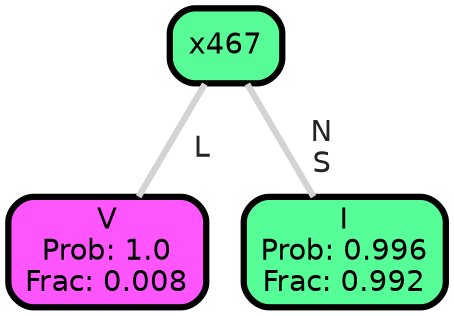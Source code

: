 graph Tree {
node [shape=box, style="filled, rounded",color="black",penwidth="3",fontcolor="black",                 fontname=helvetica] ;
graph [ranksep="0 equally", splines=straight,                 bgcolor=transparent, dpi=200] ;
edge [fontname=helvetica, fontweight=bold,fontcolor=grey14,color=lightgray] ;
0 [label="V
Prob: 1.0
Frac: 0.008", fillcolor="#ff55ff"] ;
1 [label="x467", fillcolor="#57fc97"] ;
2 [label="I
Prob: 0.996
Frac: 0.992", fillcolor="#55fe96"] ;
1 -- 0 [label=" L",penwidth=3] ;
1 -- 2 [label=" N\n S",penwidth=3] ;
{rank = same;}}